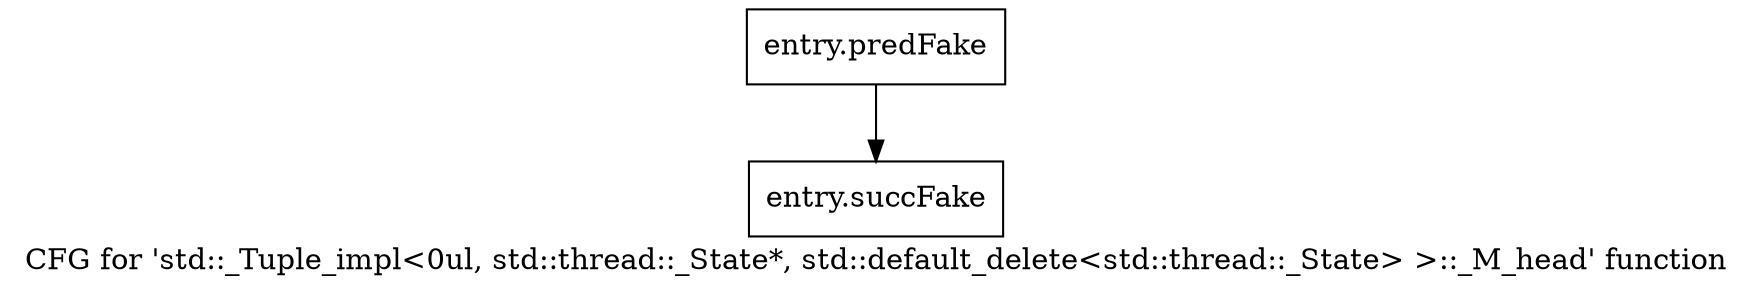 digraph "CFG for 'std::_Tuple_impl\<0ul, std::thread::_State*, std::default_delete\<std::thread::_State\> \>::_M_head' function" {
	label="CFG for 'std::_Tuple_impl\<0ul, std::thread::_State*, std::default_delete\<std::thread::_State\> \>::_M_head' function";

	Node0x57a1b20 [shape=record,filename="",linenumber="",label="{entry.predFake}"];
	Node0x57a1b20 -> Node0x59025a0[ callList="" memoryops="" filename="/tools/Xilinx/Vitis_HLS/2023.1/tps/lnx64/gcc-8.3.0/lib/gcc/x86_64-pc-linux-gnu/8.3.0/../../../../include/c++/8.3.0/tuple" execusionnum="2"];
	Node0x59025a0 [shape=record,filename="/tools/Xilinx/Vitis_HLS/2023.1/tps/lnx64/gcc-8.3.0/lib/gcc/x86_64-pc-linux-gnu/8.3.0/../../../../include/c++/8.3.0/tuple",linenumber="195",label="{entry.succFake}"];
}
